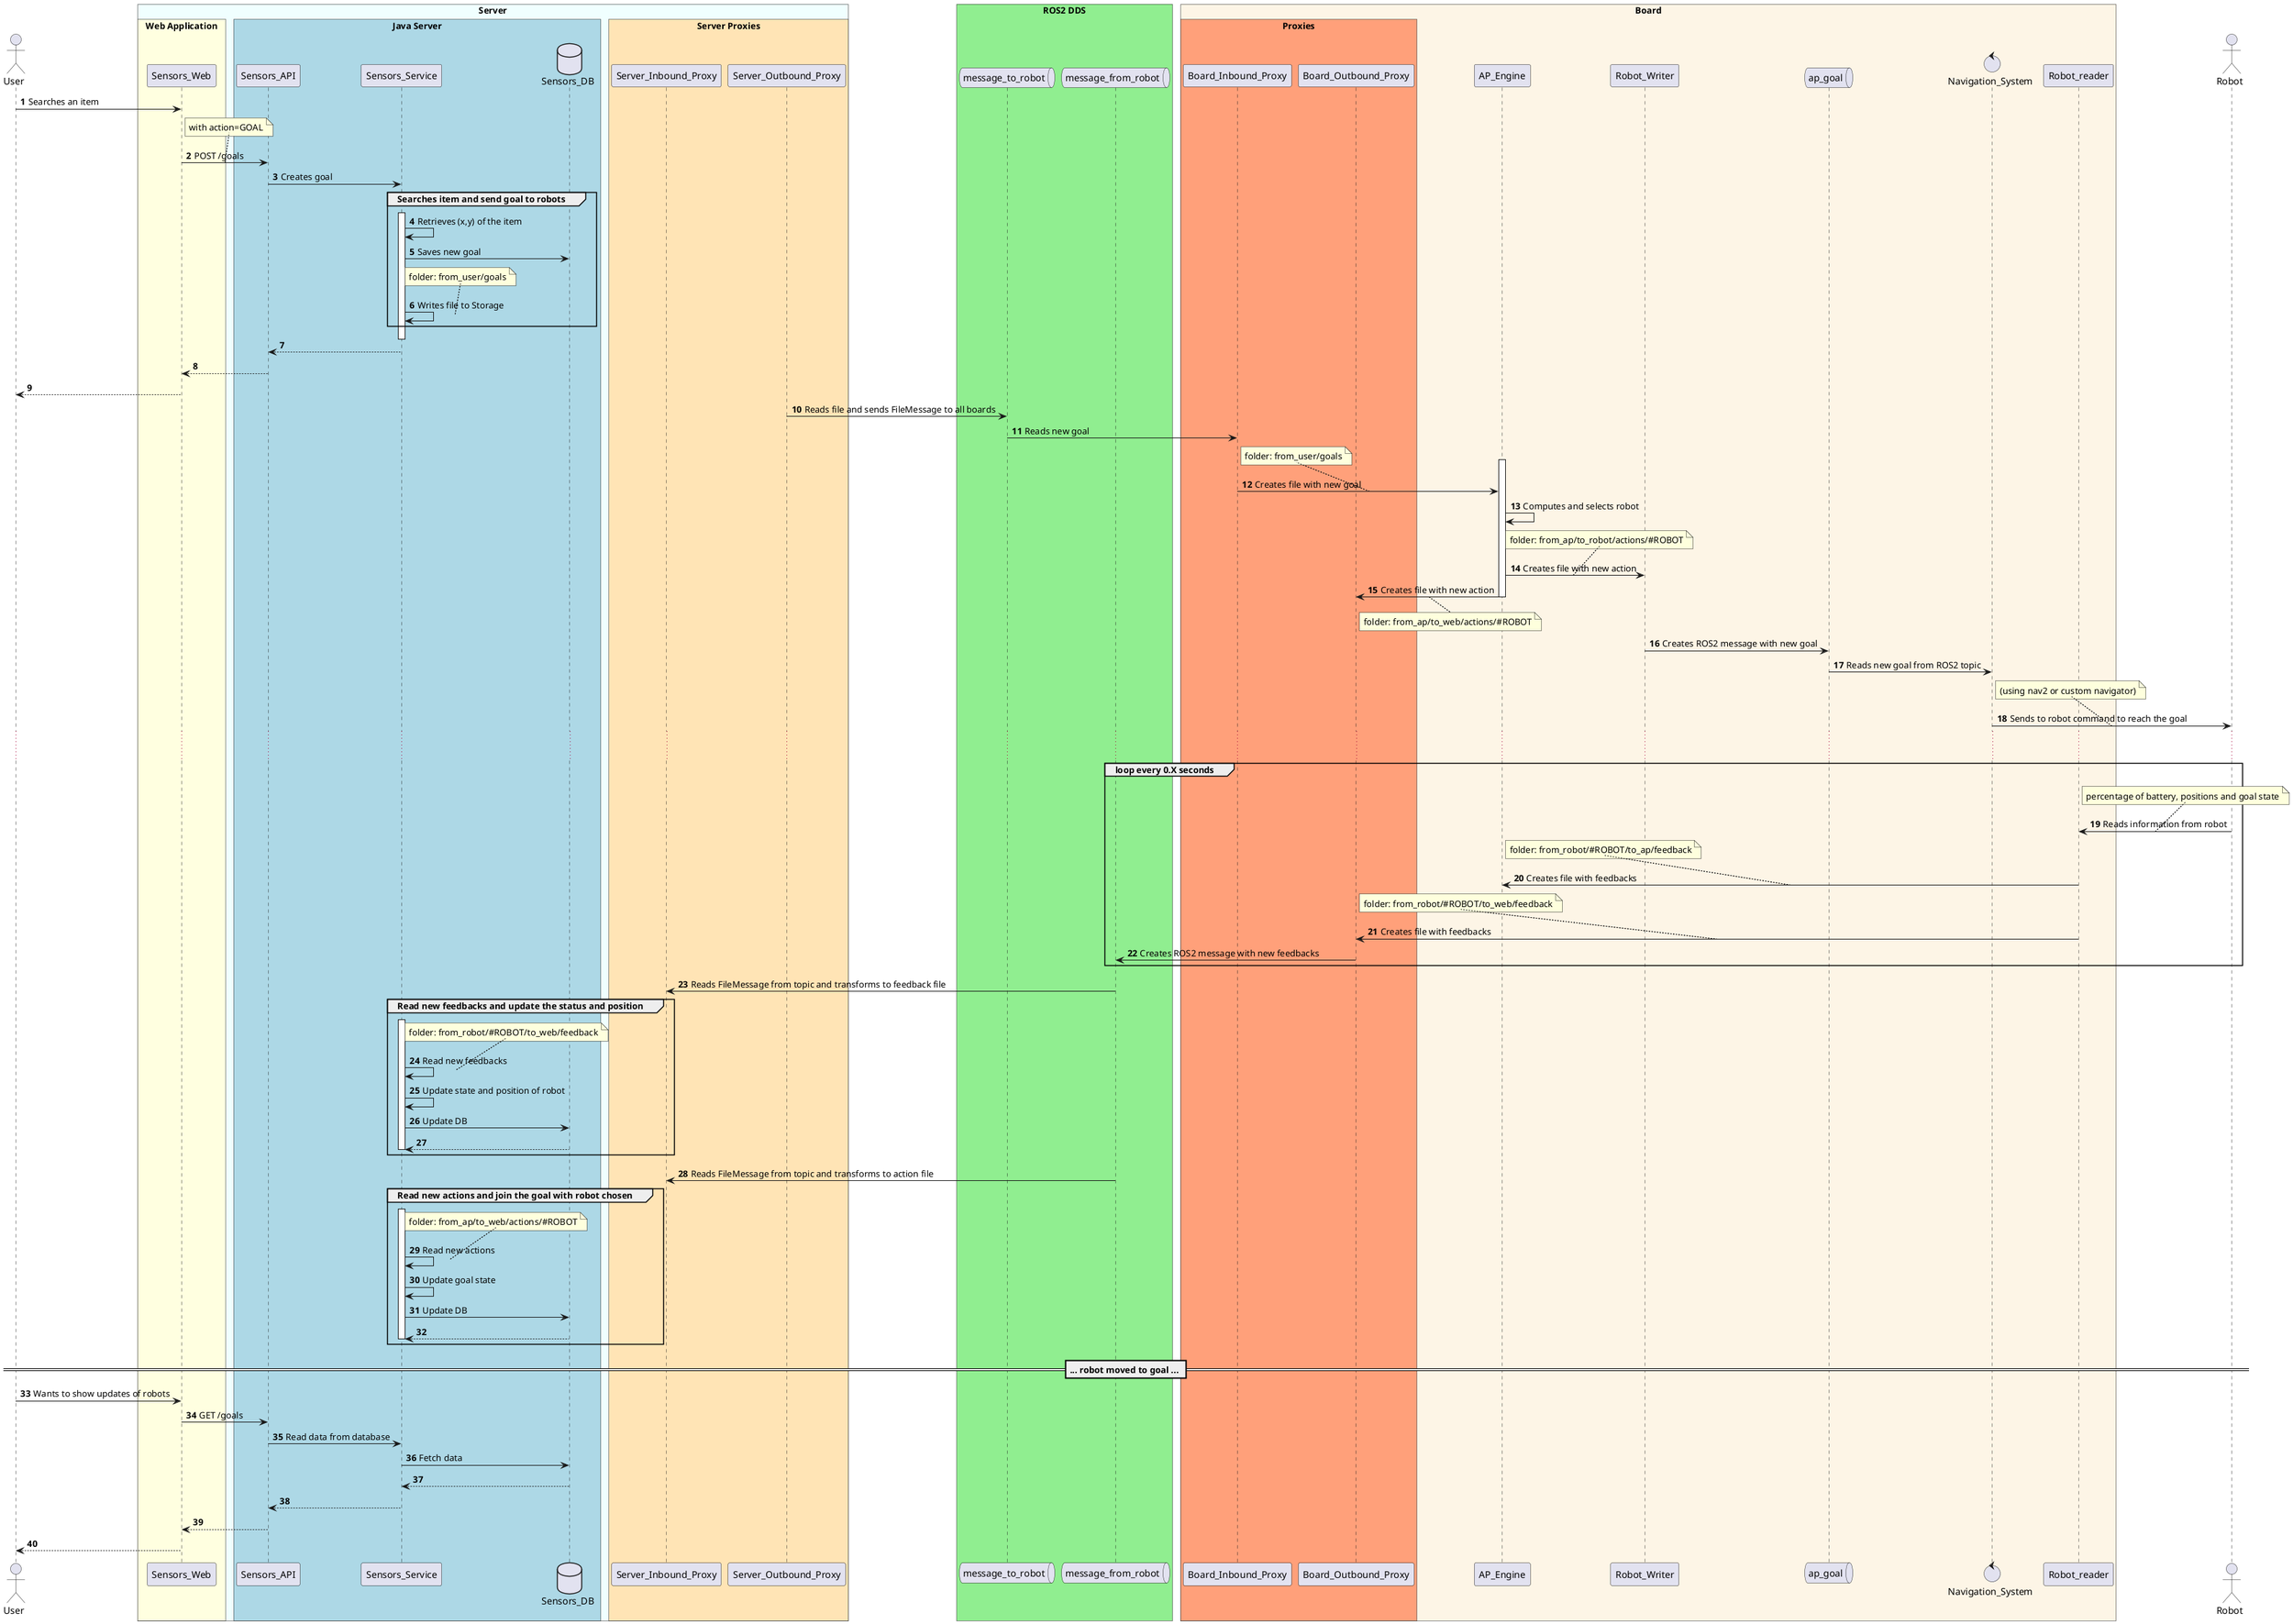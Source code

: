 @startuml
!pragma teoz true
autonumber

actor User as user

box "Server" #Azure
    box "Web Application" #LightYellow
    participant Sensors_Web as web_application
    end box

    box "Java Server" #LightBlue
    participant Sensors_API as java_server_api
    participant Sensors_Service as java_server_service
    database Sensors_DB as java_server_db
    end box

    box "Server Proxies" #Moccasin
    participant Server_Inbound_Proxy as server_inbound_proxy_ros2
    participant Server_Outbound_Proxy as server_outbound_proxy_ros2
    end box
end box

box "ROS2 DDS" #LightGreen
queue message_to_robot as message_to_robot
queue message_from_robot as message_from_robot
end box

box "Board" #OldLace
    box "Proxies" #LightSalmon
    participant Board_Inbound_Proxy as inbound_proxy_ros2
    participant Board_Outbound_Proxy as outbound_proxy_ros2
    end box

    participant AP_Engine as ap_engine
    participant Robot_Writer as robot_writer
    queue ap_goal as ap_goal
    control Navigation_System as navigation_system
    participant Robot_reader as robot_reader
end box

actor Robot as robot

user -> web_application: Searches an item
web_application -> java_server_api: POST /goals
note top
    with action=GOAL
end note
java_server_api -> java_server_service: Creates goal

group Searches item and send goal to robots
    activate java_server_service
    java_server_service -> java_server_service: Retrieves (x,y) of the item
    java_server_service -> java_server_db: Saves new goal
    java_server_service -> java_server_service: Writes file to Storage
    note top
        folder: from_user/goals
    end note
end
deactivate java_server_service
java_server_service --> java_server_api
java_server_api --> web_application
web_application --> user

server_outbound_proxy_ros2 -> message_to_robot: Reads file and sends FileMessage to all boards

message_to_robot -> inbound_proxy_ros2: Reads new goal
inbound_proxy_ros2 -> ap_engine: Creates file with new goal
activate ap_engine
    note top
        folder: from_user/goals
    end note
    ap_engine -> ap_engine: Computes and selects robot
    ap_engine -> robot_writer: Creates file with new action
    note top
        folder: from_ap/to_robot/actions/#ROBOT
    end note
    ap_engine -> outbound_proxy_ros2: Creates file with new action
    note bottom
        folder: from_ap/to_web/actions/#ROBOT
    end note
deactivate ap_engine
robot_writer -> ap_goal: Creates ROS2 message with new goal
ap_goal -> navigation_system: Reads new goal from ROS2 topic
navigation_system -> robot: Sends to robot command to reach the goal
note top
    (using nav2 or custom navigator)
end note

... ...

group loop every 0.X seconds
    robot -> robot_reader: Reads information from robot
    note top
        percentage of battery, positions and goal state
    end note
    robot_reader -> ap_engine: Creates file with feedbacks
    note top
        folder: from_robot/#ROBOT/to_ap/feedback
    end note
    robot_reader -> outbound_proxy_ros2: Creates file with feedbacks
    note top
        folder: from_robot/#ROBOT/to_web/feedback
    end note
    outbound_proxy_ros2 -> message_from_robot: Creates ROS2 message with new feedbacks
end

message_from_robot -> server_inbound_proxy_ros2: Reads FileMessage from topic and transforms to feedback file

group Read new feedbacks and update the status and position
    activate java_server_service
    java_server_service -> java_server_service: Read new feedbacks
    note top
        folder: from_robot/#ROBOT/to_web/feedback
    end note
    java_server_service -> java_server_service: Update state and position of robot
    java_server_service -> java_server_db: Update DB
    java_server_db --> java_server_service
    deactivate java_server_service
end

message_from_robot -> server_inbound_proxy_ros2: Reads FileMessage from topic and transforms to action file

group Read new actions and join the goal with robot chosen
    activate java_server_service
    java_server_service -> java_server_service: Read new actions
    note top
        folder: from_ap/to_web/actions/#ROBOT
    end note
    java_server_service -> java_server_service: Update goal state
    java_server_service -> java_server_db: Update DB
    java_server_db --> java_server_service
    deactivate java_server_service
end

== ... robot moved to goal ... ==

user -> web_application: Wants to show updates of robots
web_application -> java_server_api: GET /goals
java_server_api -> java_server_service: Read data from database
java_server_service -> java_server_db: Fetch data
java_server_db --> java_server_service
java_server_service --> java_server_api
java_server_api --> web_application
web_application --> user

@enduml

